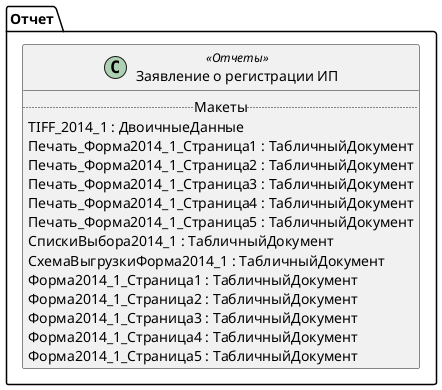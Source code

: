 ﻿@startuml РегламентированноеУведомлениеФормаР21001
'!include templates.wsd
'..\include templates.wsd
class Отчет.РегламентированноеУведомлениеФормаР21001 as "Заявление о регистрации ИП" <<Отчеты>>
{
..Макеты..
TIFF_2014_1 : ДвоичныеДанные
Печать_Форма2014_1_Страница1 : ТабличныйДокумент
Печать_Форма2014_1_Страница2 : ТабличныйДокумент
Печать_Форма2014_1_Страница3 : ТабличныйДокумент
Печать_Форма2014_1_Страница4 : ТабличныйДокумент
Печать_Форма2014_1_Страница5 : ТабличныйДокумент
СпискиВыбора2014_1 : ТабличныйДокумент
СхемаВыгрузкиФорма2014_1 : ТабличныйДокумент
Форма2014_1_Страница1 : ТабличныйДокумент
Форма2014_1_Страница2 : ТабличныйДокумент
Форма2014_1_Страница3 : ТабличныйДокумент
Форма2014_1_Страница4 : ТабличныйДокумент
Форма2014_1_Страница5 : ТабличныйДокумент
}
@enduml
